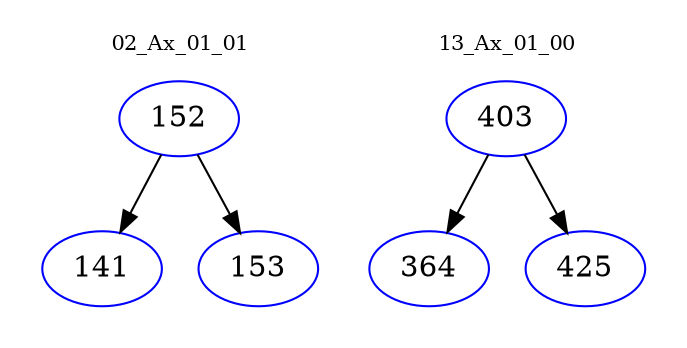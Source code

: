 digraph{
subgraph cluster_0 {
color = white
label = "02_Ax_01_01";
fontsize=10;
T0_152 [label="152", color="blue"]
T0_152 -> T0_141 [color="black"]
T0_141 [label="141", color="blue"]
T0_152 -> T0_153 [color="black"]
T0_153 [label="153", color="blue"]
}
subgraph cluster_1 {
color = white
label = "13_Ax_01_00";
fontsize=10;
T1_403 [label="403", color="blue"]
T1_403 -> T1_364 [color="black"]
T1_364 [label="364", color="blue"]
T1_403 -> T1_425 [color="black"]
T1_425 [label="425", color="blue"]
}
}
